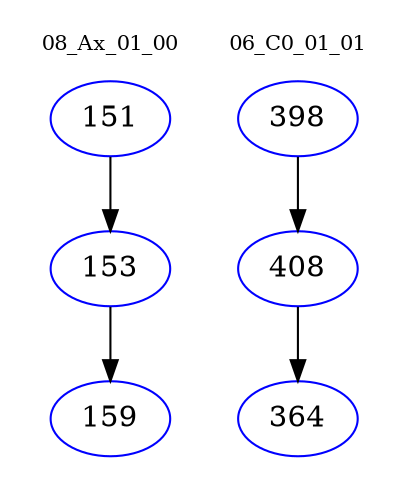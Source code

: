 digraph{
subgraph cluster_0 {
color = white
label = "08_Ax_01_00";
fontsize=10;
T0_151 [label="151", color="blue"]
T0_151 -> T0_153 [color="black"]
T0_153 [label="153", color="blue"]
T0_153 -> T0_159 [color="black"]
T0_159 [label="159", color="blue"]
}
subgraph cluster_1 {
color = white
label = "06_C0_01_01";
fontsize=10;
T1_398 [label="398", color="blue"]
T1_398 -> T1_408 [color="black"]
T1_408 [label="408", color="blue"]
T1_408 -> T1_364 [color="black"]
T1_364 [label="364", color="blue"]
}
}
